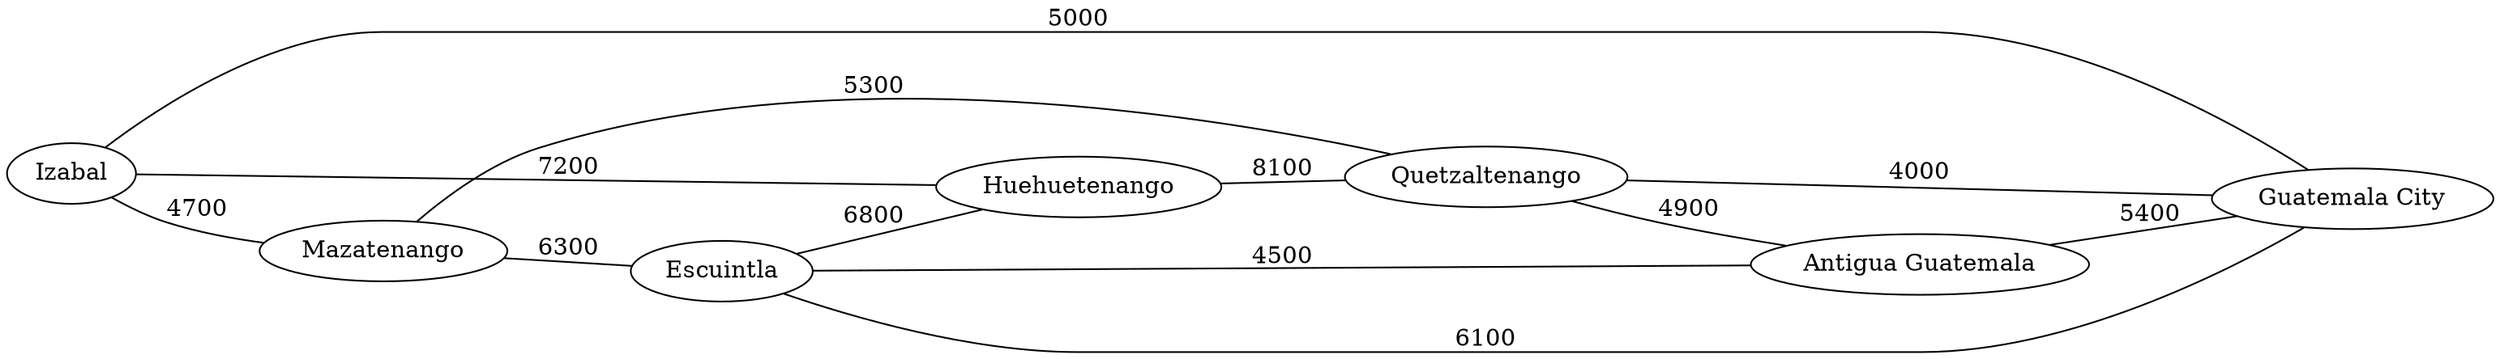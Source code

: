 graph G {
	layaout="neato";
	graph [rankdir="RL"];
	overlap="false";
	splines="true";
	n0[label="Guatemala City"];
	n1[label="Antigua Guatemala"];
	n2[label="Quetzaltenango"];
	n3[label="Huehuetenango"];
	n4[label="Escuintla"];
	n5[label="Mazatenango"];
	n6[label="Izabal"];
	n0 -- n1[label="5400"];
	n0 -- n6[label="5000"];
	n0 -- n2[label="4000"];
	n0 -- n4[label="6100"];
	n1 -- n4[label="4500"];
	n1 -- n2[label="4900"];
	n2 -- n3[label="8100"];
	n2 -- n5[label="5300"];
	n3 -- n6[label="7200"];
	n3 -- n4[label="6800"];
	n4 -- n5[label="6300"];
	n5 -- n6[label="4700"];
	
}
